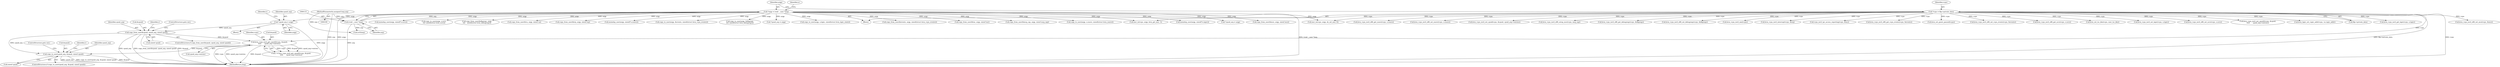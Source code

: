 digraph "0_linux_fda4e2e85589191b123d31cdc21fd33ee70f50fd_3@API" {
"1000352" [label="(Call,copy_to_user(cpuid_arg, &cpuid, sizeof cpuid))"];
"1000328" [label="(Call,copy_from_user(&cpuid, cpuid_arg, sizeof cpuid))"];
"1000319" [label="(Call,*cpuid_arg = argp)"];
"1000112" [label="(Call,*argp = (void __user *)arg)"];
"1000114" [label="(Call,(void __user *)arg)"];
"1000103" [label="(MethodParameterIn,unsigned long arg)"];
"1000337" [label="(Call,kvm_vcpu_ioctl_get_cpuid2(vcpu, &cpuid,\n\t\t\t\t\t      cpuid_arg->entries))"];
"1000106" [label="(Call,*vcpu = filp->private_data)"];
"1000103" [label="(MethodParameterIn,unsigned long arg)"];
"1000494" [label="(Call,kvm_vcpu_ioctl_x86_set_mce(vcpu, &mce))"];
"1000331" [label="(Identifier,cpuid_arg)"];
"1000352" [label="(Call,copy_to_user(cpuid_arg, &cpuid, sizeof cpuid))"];
"1000710" [label="(Call,memdup_user(argp, sizeof(*u.xcrs)))"];
"1000338" [label="(Identifier,vcpu)"];
"1000375" [label="(Call,msr_io(vcpu, argp, do_set_msr, 0))"];
"1000112" [label="(Call,*argp = (void __user *)arg)"];
"1000692" [label="(Call,copy_to_user(argp, u.xcrs,\n\t\t\t\t sizeof(struct kvm_xcrs)))"];
"1000609" [label="(Call,kvm_vcpu_ioctl_x86_get_xsave(vcpu, u.xsave))"];
"1000575" [label="(Call,copy_from_user(&dbgregs, argp,\n\t\t\t\t   sizeof(struct kvm_debugregs)))"];
"1000321" [label="(Identifier,argp)"];
"1000317" [label="(Block,)"];
"1000329" [label="(Call,&cpuid)"];
"1000335" [label="(Call,r = kvm_vcpu_ioctl_get_cpuid2(vcpu, &cpuid,\n\t\t\t\t\t      cpuid_arg->entries))"];
"1000656" [label="(Call,kvm_vcpu_ioctl_x86_set_xsave(vcpu, u.xsave))"];
"1000116" [label="(Identifier,arg)"];
"1000336" [label="(Identifier,r)"];
"1000114" [label="(Call,(void __user *)arg)"];
"1000279" [label="(Call,kvm_vcpu_ioctl_set_cpuid(vcpu, &cpuid, cpuid_arg->entries))"];
"1000358" [label="(ControlStructure,goto out;)"];
"1000440" [label="(Call,copy_from_user(&va, argp, sizeof va))"];
"1000113" [label="(Identifier,argp)"];
"1000104" [label="(Block,)"];
"1000324" [label="(Identifier,r)"];
"1000237" [label="(Call,copy_from_user(&irq, argp, sizeof irq))"];
"1000473" [label="(Call,kvm_vcpu_ioctl_x86_setup_mce(vcpu, mcg_cap))"];
"1000547" [label="(Call,kvm_vcpu_ioctl_x86_get_debugregs(vcpu, &dbgregs))"];
"1000584" [label="(Call,kvm_vcpu_ioctl_x86_set_debugregs(vcpu, &dbgregs))"];
"1000328" [label="(Call,copy_from_user(&cpuid, cpuid_arg, sizeof cpuid))"];
"1000121" [label="(Identifier,u)"];
"1000255" [label="(Call,kvm_vcpu_ioctl_nmi(vcpu))"];
"1000337" [label="(Call,kvm_vcpu_ioctl_get_cpuid2(vcpu, &cpuid,\n\t\t\t\t\t      cpuid_arg->entries))"];
"1000637" [label="(Call,memdup_user(argp, sizeof(*u.xsave)))"];
"1000332" [label="(Call,sizeof cpuid)"];
"1000319" [label="(Call,*cpuid_arg = argp)"];
"1000511" [label="(Call,copy_to_user(argp, &events, sizeof(struct kvm_vcpu_events)))"];
"1000246" [label="(Call,kvm_vcpu_ioctl_interrupt(vcpu, &irq))"];
"1000398" [label="(Call,vcpu_ioctl_tpr_access_reporting(vcpu, &tac))"];
"1000502" [label="(Call,kvm_vcpu_ioctl_x86_get_vcpu_events(vcpu, &events))"];
"1000780" [label="(Call,kvm_set_guest_paused(vcpu))"];
"1000354" [label="(Call,&cpuid)"];
"1000539" [label="(Call,kvm_vcpu_ioctl_x86_set_vcpu_events(vcpu, &events))"];
"1000351" [label="(ControlStructure,if (copy_to_user(cpuid_arg, &cpuid, sizeof cpuid)))"];
"1000682" [label="(Call,kvm_vcpu_ioctl_x86_get_xcrs(vcpu, u.xcrs))"];
"1000556" [label="(Call,copy_to_user(argp, &dbgregs,\n\t\t\t\t sizeof(struct kvm_debugregs)))"];
"1000261" [label="(Call,*cpuid_arg = argp)"];
"1000759" [label="(Call,kvm_set_tsc_khz(vcpu, user_tsc_khz))"];
"1000360" [label="(Identifier,r)"];
"1000366" [label="(Call,msr_io(vcpu, argp, kvm_get_msr, 1))"];
"1000339" [label="(Call,&cpuid)"];
"1000356" [label="(Call,sizeof cpuid)"];
"1000174" [label="(Call,copy_to_user(argp, u.lapic, sizeof(struct kvm_lapic_state)))"];
"1000795" [label="(MethodReturn,long)"];
"1000530" [label="(Call,copy_from_user(&events, argp, sizeof(struct kvm_vcpu_events)))"];
"1000223" [label="(Call,kvm_vcpu_ioctl_set_lapic(vcpu, u.lapic))"];
"1000334" [label="(ControlStructure,goto out;)"];
"1000389" [label="(Call,copy_from_user(&tac, argp, sizeof tac))"];
"1000464" [label="(Call,copy_from_user(&mcg_cap, argp, sizeof mcg_cap))"];
"1000341" [label="(Call,cpuid_arg->entries)"];
"1000744" [label="(Call,(u32)arg)"];
"1000729" [label="(Call,kvm_vcpu_ioctl_x86_set_xcrs(vcpu, u.xcrs))"];
"1000320" [label="(Identifier,cpuid_arg)"];
"1000619" [label="(Call,copy_to_user(argp, u.xsave, sizeof(struct kvm_xsave)))"];
"1000107" [label="(Identifier,vcpu)"];
"1000327" [label="(ControlStructure,if (copy_from_user(&cpuid, cpuid_arg, sizeof cpuid)))"];
"1000106" [label="(Call,*vcpu = filp->private_data)"];
"1000353" [label="(Identifier,cpuid_arg)"];
"1000308" [label="(Call,kvm_vcpu_ioctl_set_cpuid2(vcpu, &cpuid,\n\t\t\t\t\t      cpuid_arg->entries))"];
"1000450" [label="(Call,kvm_lapic_set_vapic_addr(vcpu, va.vapic_addr))"];
"1000108" [label="(Call,filp->private_data)"];
"1000204" [label="(Call,memdup_user(argp, sizeof(*u.lapic)))"];
"1000290" [label="(Call,*cpuid_arg = argp)"];
"1000485" [label="(Call,copy_from_user(&mce, argp, sizeof mce))"];
"1000161" [label="(Call,kvm_vcpu_ioctl_get_lapic(vcpu, u.lapic))"];
"1000352" -> "1000351"  [label="AST: "];
"1000352" -> "1000356"  [label="CFG: "];
"1000353" -> "1000352"  [label="AST: "];
"1000354" -> "1000352"  [label="AST: "];
"1000356" -> "1000352"  [label="AST: "];
"1000358" -> "1000352"  [label="CFG: "];
"1000360" -> "1000352"  [label="CFG: "];
"1000352" -> "1000795"  [label="DDG: cpuid_arg"];
"1000352" -> "1000795"  [label="DDG: copy_to_user(cpuid_arg, &cpuid, sizeof cpuid)"];
"1000352" -> "1000795"  [label="DDG: &cpuid"];
"1000328" -> "1000352"  [label="DDG: cpuid_arg"];
"1000337" -> "1000352"  [label="DDG: &cpuid"];
"1000328" -> "1000327"  [label="AST: "];
"1000328" -> "1000332"  [label="CFG: "];
"1000329" -> "1000328"  [label="AST: "];
"1000331" -> "1000328"  [label="AST: "];
"1000332" -> "1000328"  [label="AST: "];
"1000334" -> "1000328"  [label="CFG: "];
"1000336" -> "1000328"  [label="CFG: "];
"1000328" -> "1000795"  [label="DDG: cpuid_arg"];
"1000328" -> "1000795"  [label="DDG: copy_from_user(&cpuid, cpuid_arg, sizeof cpuid)"];
"1000328" -> "1000795"  [label="DDG: &cpuid"];
"1000319" -> "1000328"  [label="DDG: cpuid_arg"];
"1000328" -> "1000337"  [label="DDG: &cpuid"];
"1000319" -> "1000317"  [label="AST: "];
"1000319" -> "1000321"  [label="CFG: "];
"1000320" -> "1000319"  [label="AST: "];
"1000321" -> "1000319"  [label="AST: "];
"1000324" -> "1000319"  [label="CFG: "];
"1000319" -> "1000795"  [label="DDG: argp"];
"1000112" -> "1000319"  [label="DDG: argp"];
"1000112" -> "1000104"  [label="AST: "];
"1000112" -> "1000114"  [label="CFG: "];
"1000113" -> "1000112"  [label="AST: "];
"1000114" -> "1000112"  [label="AST: "];
"1000121" -> "1000112"  [label="CFG: "];
"1000112" -> "1000795"  [label="DDG: (void __user *)arg"];
"1000112" -> "1000795"  [label="DDG: argp"];
"1000114" -> "1000112"  [label="DDG: arg"];
"1000112" -> "1000174"  [label="DDG: argp"];
"1000112" -> "1000204"  [label="DDG: argp"];
"1000112" -> "1000237"  [label="DDG: argp"];
"1000112" -> "1000261"  [label="DDG: argp"];
"1000112" -> "1000290"  [label="DDG: argp"];
"1000112" -> "1000366"  [label="DDG: argp"];
"1000112" -> "1000375"  [label="DDG: argp"];
"1000112" -> "1000389"  [label="DDG: argp"];
"1000112" -> "1000440"  [label="DDG: argp"];
"1000112" -> "1000464"  [label="DDG: argp"];
"1000112" -> "1000485"  [label="DDG: argp"];
"1000112" -> "1000511"  [label="DDG: argp"];
"1000112" -> "1000530"  [label="DDG: argp"];
"1000112" -> "1000556"  [label="DDG: argp"];
"1000112" -> "1000575"  [label="DDG: argp"];
"1000112" -> "1000619"  [label="DDG: argp"];
"1000112" -> "1000637"  [label="DDG: argp"];
"1000112" -> "1000692"  [label="DDG: argp"];
"1000112" -> "1000710"  [label="DDG: argp"];
"1000114" -> "1000116"  [label="CFG: "];
"1000115" -> "1000114"  [label="AST: "];
"1000116" -> "1000114"  [label="AST: "];
"1000114" -> "1000795"  [label="DDG: arg"];
"1000103" -> "1000114"  [label="DDG: arg"];
"1000114" -> "1000744"  [label="DDG: arg"];
"1000103" -> "1000100"  [label="AST: "];
"1000103" -> "1000795"  [label="DDG: arg"];
"1000103" -> "1000744"  [label="DDG: arg"];
"1000337" -> "1000335"  [label="AST: "];
"1000337" -> "1000341"  [label="CFG: "];
"1000338" -> "1000337"  [label="AST: "];
"1000339" -> "1000337"  [label="AST: "];
"1000341" -> "1000337"  [label="AST: "];
"1000335" -> "1000337"  [label="CFG: "];
"1000337" -> "1000795"  [label="DDG: &cpuid"];
"1000337" -> "1000795"  [label="DDG: vcpu"];
"1000337" -> "1000795"  [label="DDG: cpuid_arg->entries"];
"1000337" -> "1000335"  [label="DDG: vcpu"];
"1000337" -> "1000335"  [label="DDG: &cpuid"];
"1000337" -> "1000335"  [label="DDG: cpuid_arg->entries"];
"1000106" -> "1000337"  [label="DDG: vcpu"];
"1000106" -> "1000104"  [label="AST: "];
"1000106" -> "1000108"  [label="CFG: "];
"1000107" -> "1000106"  [label="AST: "];
"1000108" -> "1000106"  [label="AST: "];
"1000113" -> "1000106"  [label="CFG: "];
"1000106" -> "1000795"  [label="DDG: filp->private_data"];
"1000106" -> "1000795"  [label="DDG: vcpu"];
"1000106" -> "1000161"  [label="DDG: vcpu"];
"1000106" -> "1000223"  [label="DDG: vcpu"];
"1000106" -> "1000246"  [label="DDG: vcpu"];
"1000106" -> "1000255"  [label="DDG: vcpu"];
"1000106" -> "1000279"  [label="DDG: vcpu"];
"1000106" -> "1000308"  [label="DDG: vcpu"];
"1000106" -> "1000366"  [label="DDG: vcpu"];
"1000106" -> "1000375"  [label="DDG: vcpu"];
"1000106" -> "1000398"  [label="DDG: vcpu"];
"1000106" -> "1000450"  [label="DDG: vcpu"];
"1000106" -> "1000473"  [label="DDG: vcpu"];
"1000106" -> "1000494"  [label="DDG: vcpu"];
"1000106" -> "1000502"  [label="DDG: vcpu"];
"1000106" -> "1000539"  [label="DDG: vcpu"];
"1000106" -> "1000547"  [label="DDG: vcpu"];
"1000106" -> "1000584"  [label="DDG: vcpu"];
"1000106" -> "1000609"  [label="DDG: vcpu"];
"1000106" -> "1000656"  [label="DDG: vcpu"];
"1000106" -> "1000682"  [label="DDG: vcpu"];
"1000106" -> "1000729"  [label="DDG: vcpu"];
"1000106" -> "1000759"  [label="DDG: vcpu"];
"1000106" -> "1000780"  [label="DDG: vcpu"];
}
